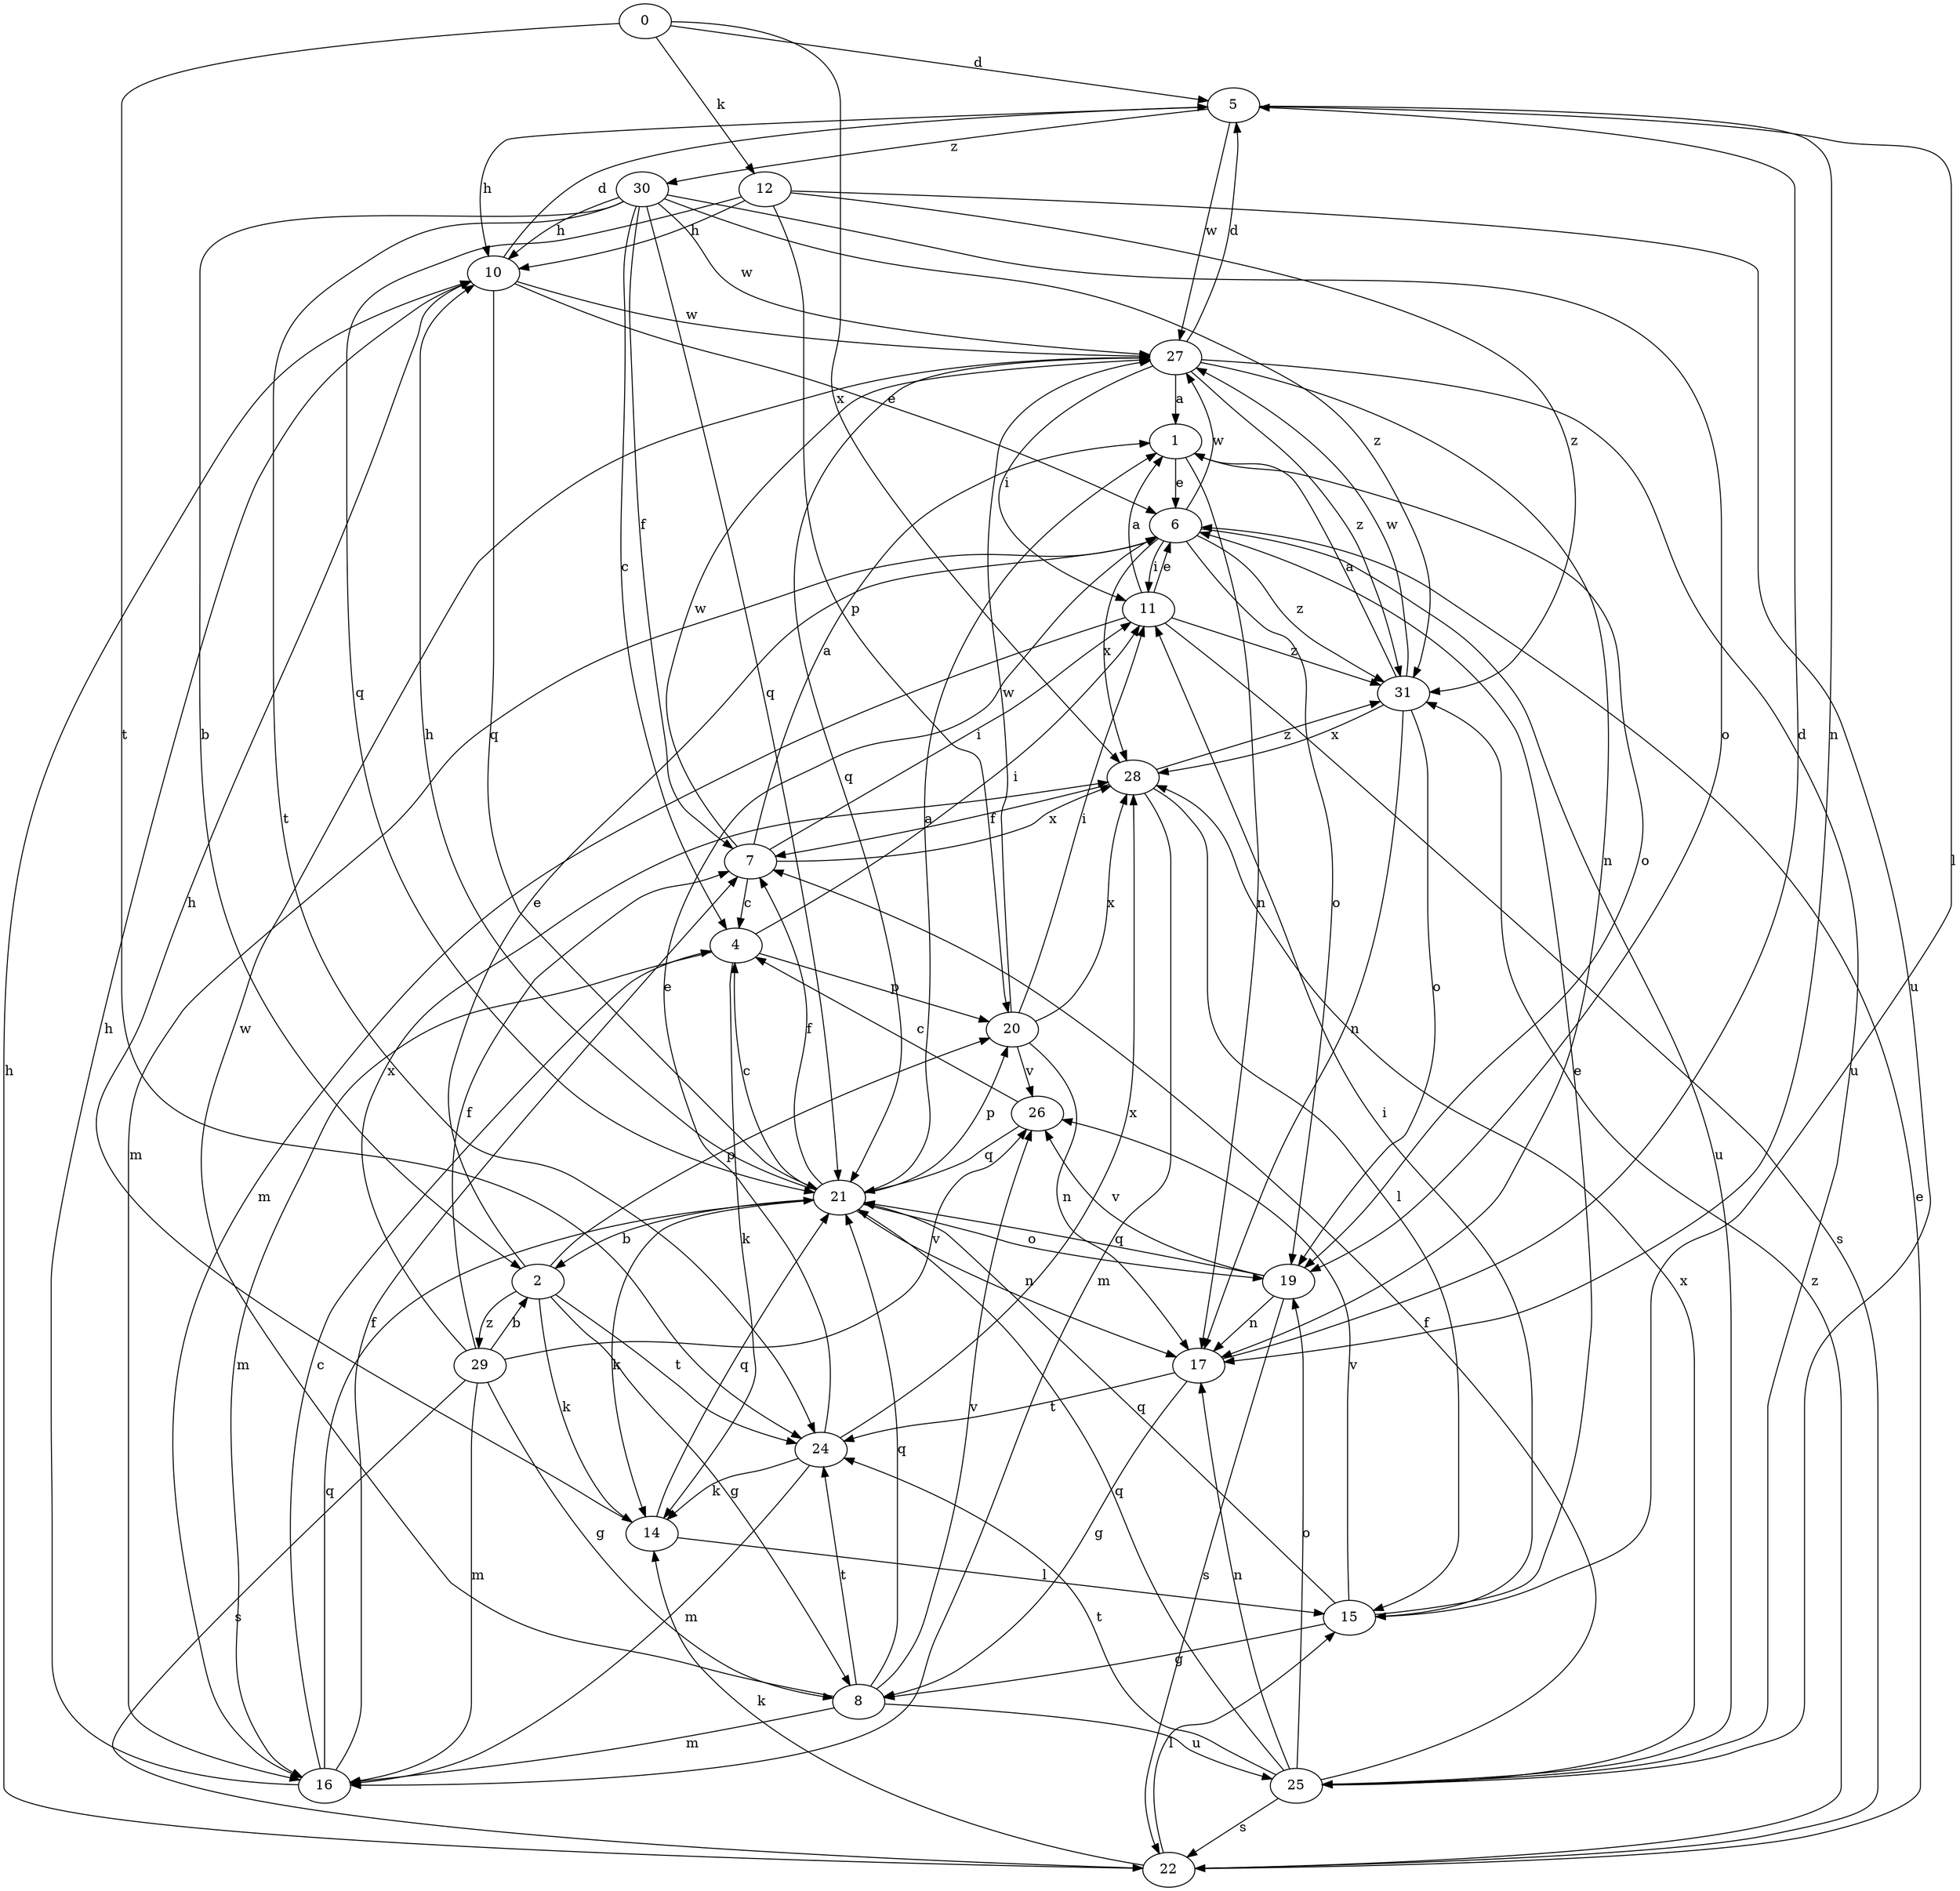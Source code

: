 strict digraph  {
0;
1;
2;
4;
5;
6;
7;
8;
10;
11;
12;
14;
15;
16;
17;
19;
20;
21;
22;
24;
25;
26;
27;
28;
29;
30;
31;
0 -> 5  [label=d];
0 -> 12  [label=k];
0 -> 24  [label=t];
0 -> 28  [label=x];
1 -> 6  [label=e];
1 -> 17  [label=n];
1 -> 19  [label=o];
2 -> 6  [label=e];
2 -> 8  [label=g];
2 -> 14  [label=k];
2 -> 20  [label=p];
2 -> 24  [label=t];
2 -> 29  [label=z];
4 -> 11  [label=i];
4 -> 14  [label=k];
4 -> 16  [label=m];
4 -> 20  [label=p];
5 -> 10  [label=h];
5 -> 15  [label=l];
5 -> 17  [label=n];
5 -> 27  [label=w];
5 -> 30  [label=z];
6 -> 11  [label=i];
6 -> 16  [label=m];
6 -> 19  [label=o];
6 -> 25  [label=u];
6 -> 27  [label=w];
6 -> 28  [label=x];
6 -> 31  [label=z];
7 -> 1  [label=a];
7 -> 4  [label=c];
7 -> 11  [label=i];
7 -> 27  [label=w];
7 -> 28  [label=x];
8 -> 16  [label=m];
8 -> 21  [label=q];
8 -> 24  [label=t];
8 -> 25  [label=u];
8 -> 26  [label=v];
8 -> 27  [label=w];
10 -> 5  [label=d];
10 -> 6  [label=e];
10 -> 21  [label=q];
10 -> 27  [label=w];
11 -> 1  [label=a];
11 -> 6  [label=e];
11 -> 16  [label=m];
11 -> 22  [label=s];
11 -> 31  [label=z];
12 -> 10  [label=h];
12 -> 20  [label=p];
12 -> 21  [label=q];
12 -> 25  [label=u];
12 -> 31  [label=z];
14 -> 10  [label=h];
14 -> 15  [label=l];
14 -> 21  [label=q];
15 -> 6  [label=e];
15 -> 8  [label=g];
15 -> 11  [label=i];
15 -> 21  [label=q];
15 -> 26  [label=v];
16 -> 4  [label=c];
16 -> 7  [label=f];
16 -> 10  [label=h];
16 -> 21  [label=q];
17 -> 5  [label=d];
17 -> 8  [label=g];
17 -> 24  [label=t];
19 -> 17  [label=n];
19 -> 21  [label=q];
19 -> 22  [label=s];
19 -> 26  [label=v];
20 -> 11  [label=i];
20 -> 17  [label=n];
20 -> 26  [label=v];
20 -> 27  [label=w];
20 -> 28  [label=x];
21 -> 1  [label=a];
21 -> 2  [label=b];
21 -> 4  [label=c];
21 -> 7  [label=f];
21 -> 10  [label=h];
21 -> 14  [label=k];
21 -> 17  [label=n];
21 -> 19  [label=o];
21 -> 20  [label=p];
22 -> 6  [label=e];
22 -> 10  [label=h];
22 -> 14  [label=k];
22 -> 15  [label=l];
22 -> 31  [label=z];
24 -> 6  [label=e];
24 -> 14  [label=k];
24 -> 16  [label=m];
24 -> 28  [label=x];
25 -> 7  [label=f];
25 -> 17  [label=n];
25 -> 19  [label=o];
25 -> 21  [label=q];
25 -> 22  [label=s];
25 -> 24  [label=t];
25 -> 28  [label=x];
26 -> 4  [label=c];
26 -> 21  [label=q];
27 -> 1  [label=a];
27 -> 5  [label=d];
27 -> 11  [label=i];
27 -> 17  [label=n];
27 -> 21  [label=q];
27 -> 25  [label=u];
27 -> 31  [label=z];
28 -> 7  [label=f];
28 -> 15  [label=l];
28 -> 16  [label=m];
28 -> 31  [label=z];
29 -> 2  [label=b];
29 -> 7  [label=f];
29 -> 8  [label=g];
29 -> 16  [label=m];
29 -> 22  [label=s];
29 -> 26  [label=v];
29 -> 28  [label=x];
30 -> 2  [label=b];
30 -> 4  [label=c];
30 -> 7  [label=f];
30 -> 10  [label=h];
30 -> 19  [label=o];
30 -> 21  [label=q];
30 -> 24  [label=t];
30 -> 27  [label=w];
30 -> 31  [label=z];
31 -> 1  [label=a];
31 -> 17  [label=n];
31 -> 19  [label=o];
31 -> 27  [label=w];
31 -> 28  [label=x];
}
